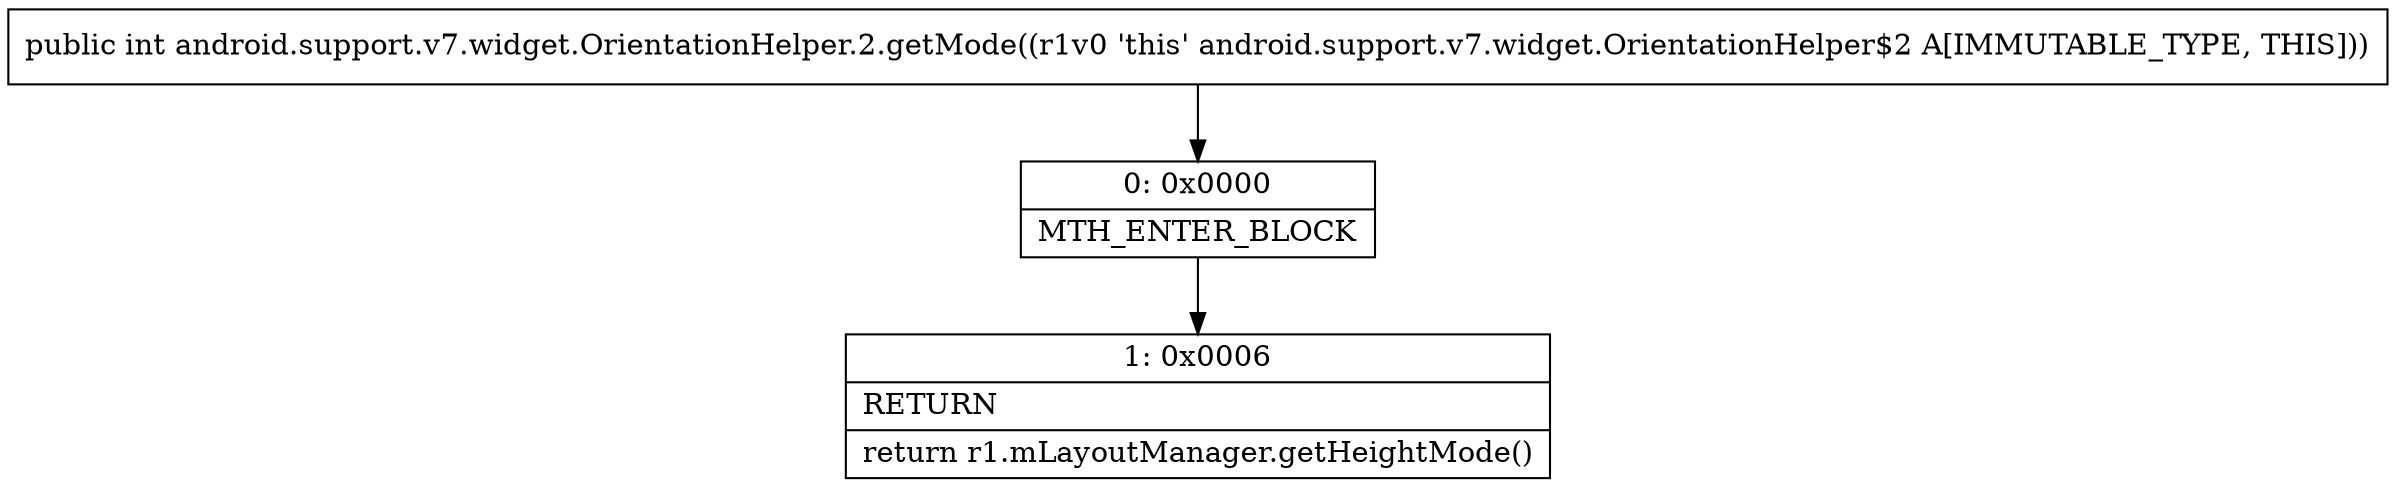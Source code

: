 digraph "CFG forandroid.support.v7.widget.OrientationHelper.2.getMode()I" {
Node_0 [shape=record,label="{0\:\ 0x0000|MTH_ENTER_BLOCK\l}"];
Node_1 [shape=record,label="{1\:\ 0x0006|RETURN\l|return r1.mLayoutManager.getHeightMode()\l}"];
MethodNode[shape=record,label="{public int android.support.v7.widget.OrientationHelper.2.getMode((r1v0 'this' android.support.v7.widget.OrientationHelper$2 A[IMMUTABLE_TYPE, THIS])) }"];
MethodNode -> Node_0;
Node_0 -> Node_1;
}


